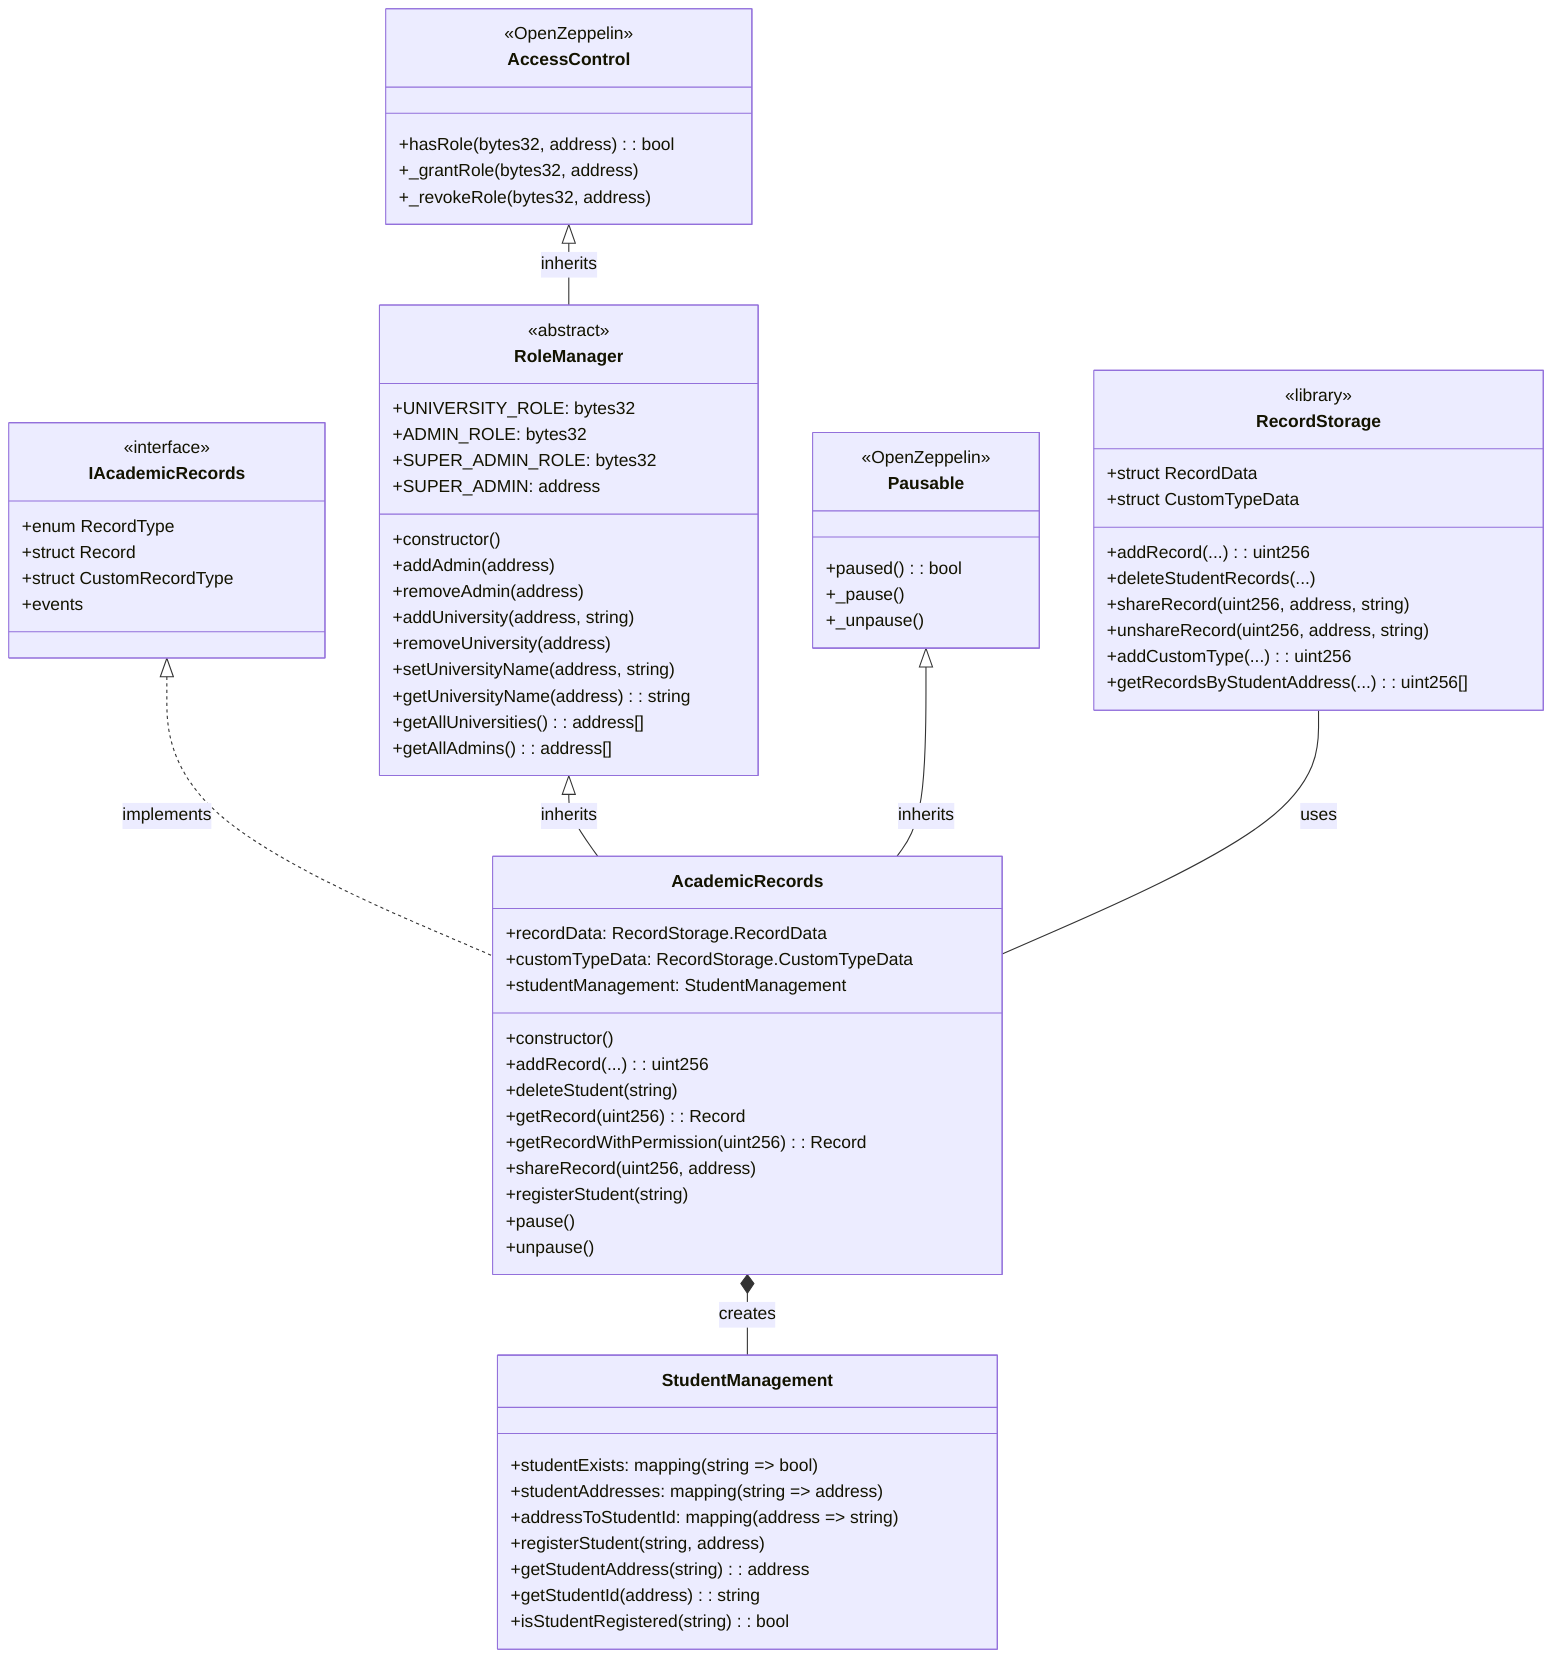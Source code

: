 classDiagram
class IAcademicRecords {
<<interface>>
+enum RecordType
+struct Record
+struct CustomRecordType
+events
}

    class RoleManager {
        <<abstract>>
        +UNIVERSITY_ROLE: bytes32
        +ADMIN_ROLE: bytes32
        +SUPER_ADMIN_ROLE: bytes32
        +SUPER_ADMIN: address
        +constructor()
        +addAdmin(address)
        +removeAdmin(address)
        +addUniversity(address, string)
        +removeUniversity(address)
        +setUniversityName(address, string)
        +getUniversityName(address): string
        +getAllUniversities(): address[]
        +getAllAdmins(): address[]
    }

    class RecordStorage {
        <<library>>
        +struct RecordData
        +struct CustomTypeData
        +addRecord(...): uint256
        +deleteStudentRecords(...)
        +shareRecord(uint256, address, string)
        +unshareRecord(uint256, address, string)
        +addCustomType(...): uint256
        +getRecordsByStudentAddress(...): uint256[]
    }

    class StudentManagement {
        +studentExists: mapping(string => bool)
        +studentAddresses: mapping(string => address)
        +addressToStudentId: mapping(address => string)
        +registerStudent(string, address)
        +getStudentAddress(string): address
        +getStudentId(address): string
        +isStudentRegistered(string): bool
    }

    class AcademicRecords {
        +recordData: RecordStorage.RecordData
        +customTypeData: RecordStorage.CustomTypeData
        +studentManagement: StudentManagement
        +constructor()
        +addRecord(...): uint256
        +deleteStudent(string)
        +getRecord(uint256): Record
        +getRecordWithPermission(uint256): Record
        +shareRecord(uint256, address)
        +registerStudent(string)
        +pause()
        +unpause()
    }

    class Pausable {
        <<OpenZeppelin>>
        +paused(): bool
        +_pause()
        +_unpause()
    }

    class AccessControl {
        <<OpenZeppelin>>
        +hasRole(bytes32, address): bool
        +_grantRole(bytes32, address)
        +_revokeRole(bytes32, address)
    }

    IAcademicRecords <|.. AcademicRecords : implements
    RoleManager <|-- AcademicRecords : inherits
    Pausable <|-- AcademicRecords : inherits
    AccessControl <|-- RoleManager : inherits
    RecordStorage -- AcademicRecords : uses
    AcademicRecords *-- StudentManagement : creates